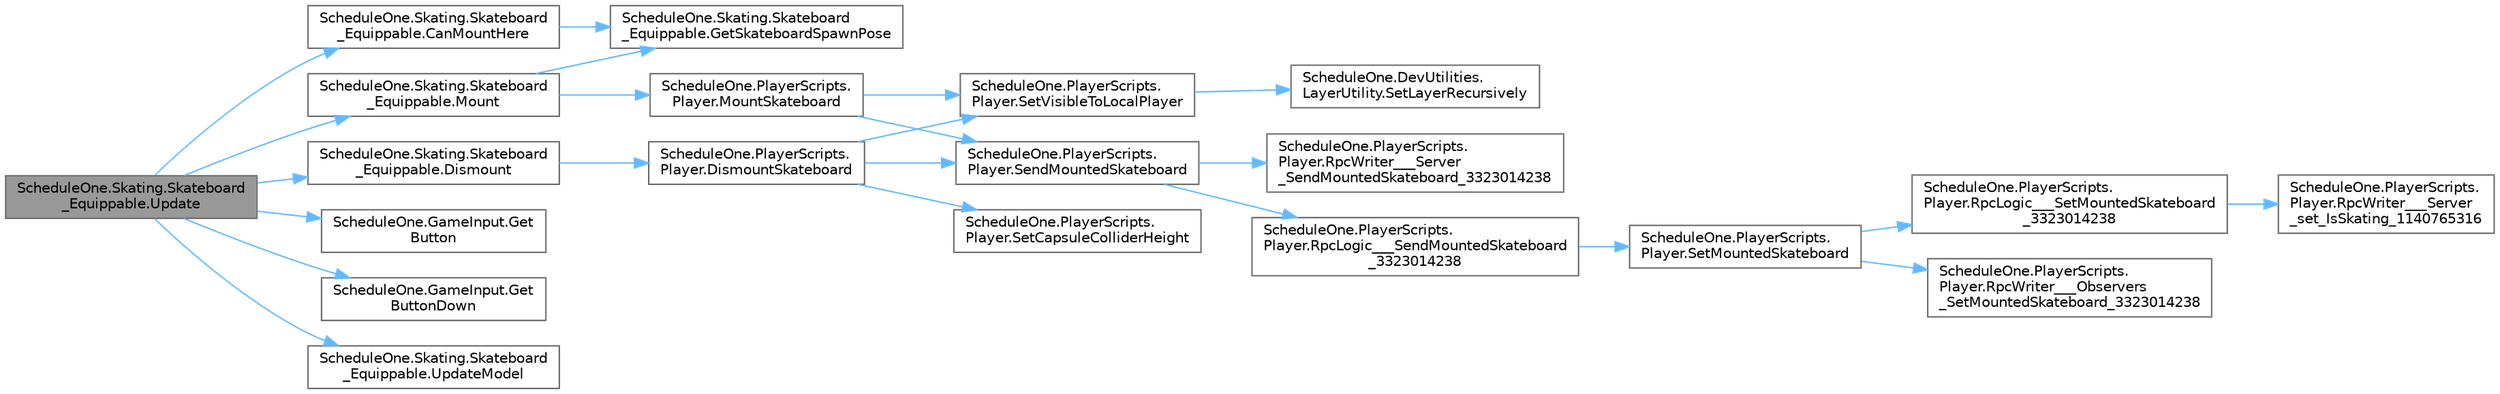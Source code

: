 digraph "ScheduleOne.Skating.Skateboard_Equippable.Update"
{
 // LATEX_PDF_SIZE
  bgcolor="transparent";
  edge [fontname=Helvetica,fontsize=10,labelfontname=Helvetica,labelfontsize=10];
  node [fontname=Helvetica,fontsize=10,shape=box,height=0.2,width=0.4];
  rankdir="LR";
  Node1 [id="Node000001",label="ScheduleOne.Skating.Skateboard\l_Equippable.Update",height=0.2,width=0.4,color="gray40", fillcolor="grey60", style="filled", fontcolor="black",tooltip=" "];
  Node1 -> Node2 [id="edge1_Node000001_Node000002",color="steelblue1",style="solid",tooltip=" "];
  Node2 [id="Node000002",label="ScheduleOne.Skating.Skateboard\l_Equippable.CanMountHere",height=0.2,width=0.4,color="grey40", fillcolor="white", style="filled",URL="$class_schedule_one_1_1_skating_1_1_skateboard___equippable.html#ac26a816b494727cf5cc70aedb01e0416",tooltip=" "];
  Node2 -> Node3 [id="edge2_Node000002_Node000003",color="steelblue1",style="solid",tooltip=" "];
  Node3 [id="Node000003",label="ScheduleOne.Skating.Skateboard\l_Equippable.GetSkateboardSpawnPose",height=0.2,width=0.4,color="grey40", fillcolor="white", style="filled",URL="$class_schedule_one_1_1_skating_1_1_skateboard___equippable.html#ad4e5f927e80a2dcfc07573ec5abf9d4a",tooltip=" "];
  Node1 -> Node4 [id="edge3_Node000001_Node000004",color="steelblue1",style="solid",tooltip=" "];
  Node4 [id="Node000004",label="ScheduleOne.Skating.Skateboard\l_Equippable.Dismount",height=0.2,width=0.4,color="grey40", fillcolor="white", style="filled",URL="$class_schedule_one_1_1_skating_1_1_skateboard___equippable.html#adef94ef1909996ecbc0450606f2aa9c1",tooltip=" "];
  Node4 -> Node5 [id="edge4_Node000004_Node000005",color="steelblue1",style="solid",tooltip=" "];
  Node5 [id="Node000005",label="ScheduleOne.PlayerScripts.\lPlayer.DismountSkateboard",height=0.2,width=0.4,color="grey40", fillcolor="white", style="filled",URL="$class_schedule_one_1_1_player_scripts_1_1_player.html#a6a6cda1315fda18e2d4fd42656f3dcec",tooltip=" "];
  Node5 -> Node6 [id="edge5_Node000005_Node000006",color="steelblue1",style="solid",tooltip=" "];
  Node6 [id="Node000006",label="ScheduleOne.PlayerScripts.\lPlayer.SendMountedSkateboard",height=0.2,width=0.4,color="grey40", fillcolor="white", style="filled",URL="$class_schedule_one_1_1_player_scripts_1_1_player.html#ab540d671294eb68fab8c83fb7ca20b35",tooltip=" "];
  Node6 -> Node7 [id="edge6_Node000006_Node000007",color="steelblue1",style="solid",tooltip=" "];
  Node7 [id="Node000007",label="ScheduleOne.PlayerScripts.\lPlayer.RpcLogic___SendMountedSkateboard\l_3323014238",height=0.2,width=0.4,color="grey40", fillcolor="white", style="filled",URL="$class_schedule_one_1_1_player_scripts_1_1_player.html#a66988c3a62b8d7da4379976d5b790a95",tooltip=" "];
  Node7 -> Node8 [id="edge7_Node000007_Node000008",color="steelblue1",style="solid",tooltip=" "];
  Node8 [id="Node000008",label="ScheduleOne.PlayerScripts.\lPlayer.SetMountedSkateboard",height=0.2,width=0.4,color="grey40", fillcolor="white", style="filled",URL="$class_schedule_one_1_1_player_scripts_1_1_player.html#a10f540c623d8bc28d6c954ab6a45b9b5",tooltip=" "];
  Node8 -> Node9 [id="edge8_Node000008_Node000009",color="steelblue1",style="solid",tooltip=" "];
  Node9 [id="Node000009",label="ScheduleOne.PlayerScripts.\lPlayer.RpcLogic___SetMountedSkateboard\l_3323014238",height=0.2,width=0.4,color="grey40", fillcolor="white", style="filled",URL="$class_schedule_one_1_1_player_scripts_1_1_player.html#ac46eed1b2bf3c0929f43dbd6015eeefd",tooltip=" "];
  Node9 -> Node10 [id="edge9_Node000009_Node000010",color="steelblue1",style="solid",tooltip=" "];
  Node10 [id="Node000010",label="ScheduleOne.PlayerScripts.\lPlayer.RpcWriter___Server\l_set_IsSkating_1140765316",height=0.2,width=0.4,color="grey40", fillcolor="white", style="filled",URL="$class_schedule_one_1_1_player_scripts_1_1_player.html#ae5b078ef72082dcc14624125f79fbec2",tooltip=" "];
  Node8 -> Node11 [id="edge10_Node000008_Node000011",color="steelblue1",style="solid",tooltip=" "];
  Node11 [id="Node000011",label="ScheduleOne.PlayerScripts.\lPlayer.RpcWriter___Observers\l_SetMountedSkateboard_3323014238",height=0.2,width=0.4,color="grey40", fillcolor="white", style="filled",URL="$class_schedule_one_1_1_player_scripts_1_1_player.html#af5b8a18241fbb17ce7dd6b3cb19c56ea",tooltip=" "];
  Node6 -> Node12 [id="edge11_Node000006_Node000012",color="steelblue1",style="solid",tooltip=" "];
  Node12 [id="Node000012",label="ScheduleOne.PlayerScripts.\lPlayer.RpcWriter___Server\l_SendMountedSkateboard_3323014238",height=0.2,width=0.4,color="grey40", fillcolor="white", style="filled",URL="$class_schedule_one_1_1_player_scripts_1_1_player.html#a549afb16a84a3367197970df2315af74",tooltip=" "];
  Node5 -> Node13 [id="edge12_Node000005_Node000013",color="steelblue1",style="solid",tooltip=" "];
  Node13 [id="Node000013",label="ScheduleOne.PlayerScripts.\lPlayer.SetCapsuleColliderHeight",height=0.2,width=0.4,color="grey40", fillcolor="white", style="filled",URL="$class_schedule_one_1_1_player_scripts_1_1_player.html#a2790e773b1d2fac775f56fd9c78b78f6",tooltip=" "];
  Node5 -> Node14 [id="edge13_Node000005_Node000014",color="steelblue1",style="solid",tooltip=" "];
  Node14 [id="Node000014",label="ScheduleOne.PlayerScripts.\lPlayer.SetVisibleToLocalPlayer",height=0.2,width=0.4,color="grey40", fillcolor="white", style="filled",URL="$class_schedule_one_1_1_player_scripts_1_1_player.html#acfd0bab077cfd2119980398456c87cb2",tooltip=" "];
  Node14 -> Node15 [id="edge14_Node000014_Node000015",color="steelblue1",style="solid",tooltip=" "];
  Node15 [id="Node000015",label="ScheduleOne.DevUtilities.\lLayerUtility.SetLayerRecursively",height=0.2,width=0.4,color="grey40", fillcolor="white", style="filled",URL="$class_schedule_one_1_1_dev_utilities_1_1_layer_utility.html#a59f7f7fc263492c54f9d5a1459de4a5d",tooltip=" "];
  Node1 -> Node16 [id="edge15_Node000001_Node000016",color="steelblue1",style="solid",tooltip=" "];
  Node16 [id="Node000016",label="ScheduleOne.GameInput.Get\lButton",height=0.2,width=0.4,color="grey40", fillcolor="white", style="filled",URL="$class_schedule_one_1_1_game_input.html#a82ccf8c0156e81f595f0315a5f8f1e5a",tooltip=" "];
  Node1 -> Node17 [id="edge16_Node000001_Node000017",color="steelblue1",style="solid",tooltip=" "];
  Node17 [id="Node000017",label="ScheduleOne.GameInput.Get\lButtonDown",height=0.2,width=0.4,color="grey40", fillcolor="white", style="filled",URL="$class_schedule_one_1_1_game_input.html#a5ad7f37345fd9db31ecd2d23229ee8e3",tooltip=" "];
  Node1 -> Node18 [id="edge17_Node000001_Node000018",color="steelblue1",style="solid",tooltip=" "];
  Node18 [id="Node000018",label="ScheduleOne.Skating.Skateboard\l_Equippable.Mount",height=0.2,width=0.4,color="grey40", fillcolor="white", style="filled",URL="$class_schedule_one_1_1_skating_1_1_skateboard___equippable.html#a59d1f2ccbf7e10dc57d568ca0d9e6afc",tooltip=" "];
  Node18 -> Node3 [id="edge18_Node000018_Node000003",color="steelblue1",style="solid",tooltip=" "];
  Node18 -> Node19 [id="edge19_Node000018_Node000019",color="steelblue1",style="solid",tooltip=" "];
  Node19 [id="Node000019",label="ScheduleOne.PlayerScripts.\lPlayer.MountSkateboard",height=0.2,width=0.4,color="grey40", fillcolor="white", style="filled",URL="$class_schedule_one_1_1_player_scripts_1_1_player.html#a1ee42bef854e2b18b44fd0c7774f9897",tooltip=" "];
  Node19 -> Node6 [id="edge20_Node000019_Node000006",color="steelblue1",style="solid",tooltip=" "];
  Node19 -> Node14 [id="edge21_Node000019_Node000014",color="steelblue1",style="solid",tooltip=" "];
  Node1 -> Node20 [id="edge22_Node000001_Node000020",color="steelblue1",style="solid",tooltip=" "];
  Node20 [id="Node000020",label="ScheduleOne.Skating.Skateboard\l_Equippable.UpdateModel",height=0.2,width=0.4,color="grey40", fillcolor="white", style="filled",URL="$class_schedule_one_1_1_skating_1_1_skateboard___equippable.html#ab638cf226653d0f9259cf9a933c1a923",tooltip=" "];
}
